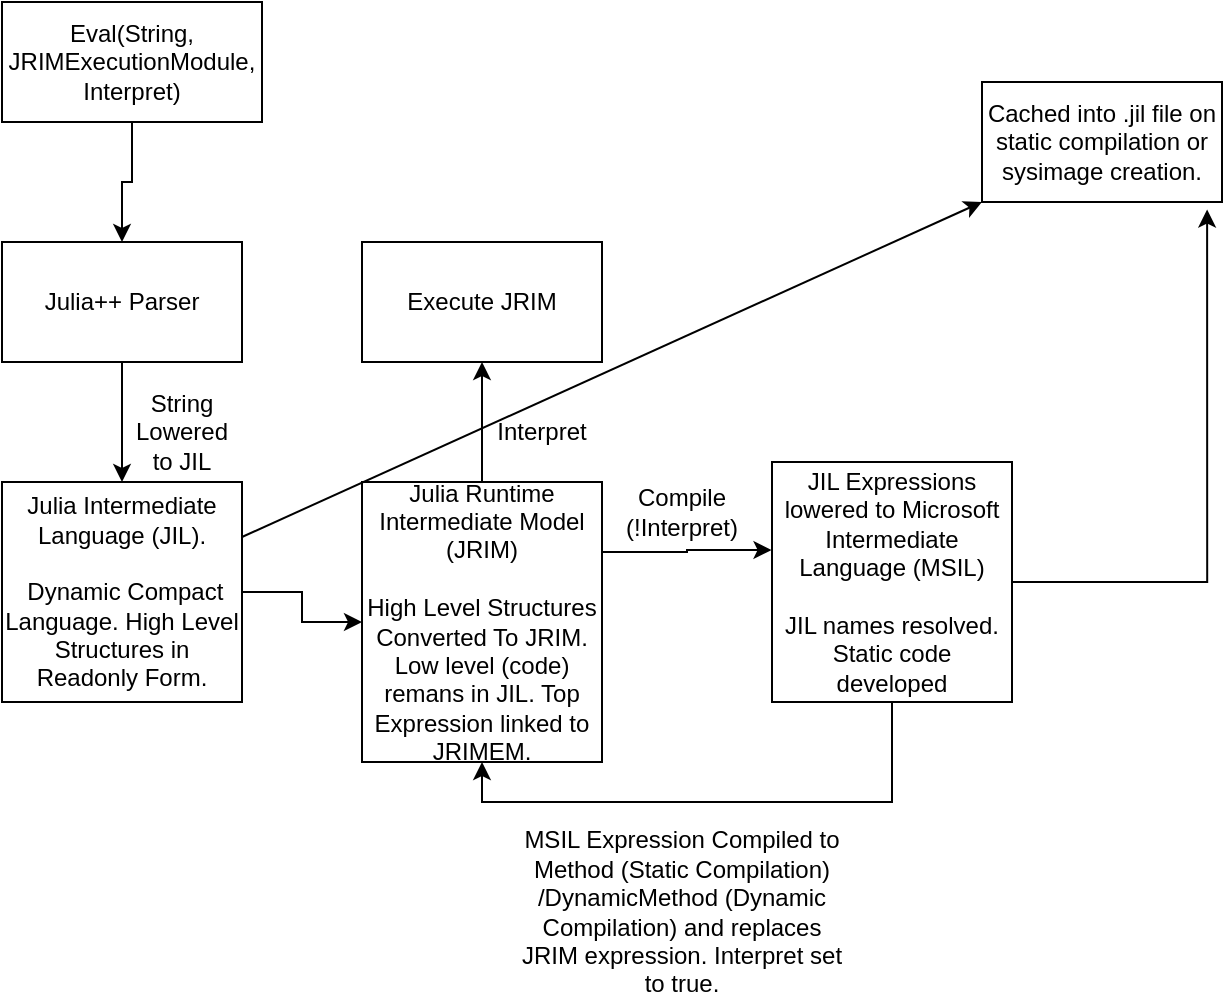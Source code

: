 <mxfile version="20.4.0" type="device"><diagram id="kgpKYQtTHZ0yAKxKKP6v" name="Page-1"><mxGraphModel dx="1093" dy="548" grid="1" gridSize="10" guides="1" tooltips="1" connect="1" arrows="1" fold="1" page="1" pageScale="1" pageWidth="850" pageHeight="1100" math="0" shadow="0"><root><mxCell id="0"/><mxCell id="1" parent="0"/><mxCell id="dyfloJCdP2QniH6YXvhP-10" style="edgeStyle=orthogonalEdgeStyle;rounded=0;orthogonalLoop=1;jettySize=auto;html=1;exitX=0.5;exitY=1;exitDx=0;exitDy=0;entryX=0.5;entryY=0;entryDx=0;entryDy=0;" edge="1" parent="1" source="dyfloJCdP2QniH6YXvhP-1" target="dyfloJCdP2QniH6YXvhP-4"><mxGeometry relative="1" as="geometry"/></mxCell><mxCell id="dyfloJCdP2QniH6YXvhP-1" value="Eval(String, JRIMExecutionModule, Interpret)" style="rounded=0;whiteSpace=wrap;html=1;" vertex="1" parent="1"><mxGeometry x="40" y="40" width="130" height="60" as="geometry"/></mxCell><mxCell id="dyfloJCdP2QniH6YXvhP-2" value="" style="endArrow=classic;html=1;rounded=0;startArrow=none;" edge="1" parent="1" source="dyfloJCdP2QniH6YXvhP-4"><mxGeometry width="50" height="50" relative="1" as="geometry"><mxPoint x="100" y="100" as="sourcePoint"/><mxPoint x="100" y="160" as="targetPoint"/></mxGeometry></mxCell><mxCell id="dyfloJCdP2QniH6YXvhP-46" style="edgeStyle=orthogonalEdgeStyle;rounded=0;orthogonalLoop=1;jettySize=auto;html=1;exitX=1;exitY=0.5;exitDx=0;exitDy=0;entryX=0;entryY=0.5;entryDx=0;entryDy=0;" edge="1" parent="1" source="dyfloJCdP2QniH6YXvhP-5" target="dyfloJCdP2QniH6YXvhP-30"><mxGeometry relative="1" as="geometry"/></mxCell><mxCell id="dyfloJCdP2QniH6YXvhP-5" value="Julia Intermediate Language (JIL).&lt;br&gt;&lt;br&gt;&amp;nbsp;Dynamic Compact Language. High Level Structures in Readonly Form." style="rounded=0;whiteSpace=wrap;html=1;" vertex="1" parent="1"><mxGeometry x="40" y="280" width="120" height="110" as="geometry"/></mxCell><mxCell id="dyfloJCdP2QniH6YXvhP-9" style="edgeStyle=orthogonalEdgeStyle;rounded=0;orthogonalLoop=1;jettySize=auto;html=1;exitX=0.5;exitY=1;exitDx=0;exitDy=0;entryX=0.5;entryY=0;entryDx=0;entryDy=0;" edge="1" parent="1" source="dyfloJCdP2QniH6YXvhP-4" target="dyfloJCdP2QniH6YXvhP-5"><mxGeometry relative="1" as="geometry"/></mxCell><mxCell id="dyfloJCdP2QniH6YXvhP-4" value="Julia++ Parser" style="rounded=0;whiteSpace=wrap;html=1;" vertex="1" parent="1"><mxGeometry x="40" y="160" width="120" height="60" as="geometry"/></mxCell><mxCell id="dyfloJCdP2QniH6YXvhP-11" value="String Lowered to JIL" style="text;html=1;strokeColor=none;fillColor=none;align=center;verticalAlign=middle;whiteSpace=wrap;rounded=0;" vertex="1" parent="1"><mxGeometry x="100" y="240" width="60" height="30" as="geometry"/></mxCell><mxCell id="dyfloJCdP2QniH6YXvhP-43" style="edgeStyle=orthogonalEdgeStyle;rounded=0;orthogonalLoop=1;jettySize=auto;html=1;exitX=1;exitY=0.25;exitDx=0;exitDy=0;entryX=-0.002;entryY=0.367;entryDx=0;entryDy=0;entryPerimeter=0;" edge="1" parent="1" source="dyfloJCdP2QniH6YXvhP-30" target="dyfloJCdP2QniH6YXvhP-41"><mxGeometry relative="1" as="geometry"/></mxCell><mxCell id="dyfloJCdP2QniH6YXvhP-30" value="Julia Runtime Intermediate Model (JRIM)&lt;br&gt;&lt;br&gt;High Level Structures Converted To JRIM. Low level (code) remans in JIL. Top Expression linked to JRIMEM." style="rounded=0;whiteSpace=wrap;html=1;" vertex="1" parent="1"><mxGeometry x="220" y="280" width="120" height="140" as="geometry"/></mxCell><mxCell id="dyfloJCdP2QniH6YXvhP-36" value="Execute JRIM" style="rounded=0;whiteSpace=wrap;html=1;" vertex="1" parent="1"><mxGeometry x="220" y="160" width="120" height="60" as="geometry"/></mxCell><mxCell id="dyfloJCdP2QniH6YXvhP-37" value="" style="endArrow=classic;html=1;rounded=0;" edge="1" parent="1"><mxGeometry width="50" height="50" relative="1" as="geometry"><mxPoint x="280" y="280" as="sourcePoint"/><mxPoint x="280" y="220" as="targetPoint"/></mxGeometry></mxCell><mxCell id="dyfloJCdP2QniH6YXvhP-38" value="Interpret" style="text;html=1;strokeColor=none;fillColor=none;align=center;verticalAlign=middle;whiteSpace=wrap;rounded=0;" vertex="1" parent="1"><mxGeometry x="280" y="240" width="60" height="30" as="geometry"/></mxCell><mxCell id="dyfloJCdP2QniH6YXvhP-57" style="edgeStyle=orthogonalEdgeStyle;rounded=0;orthogonalLoop=1;jettySize=auto;html=1;exitX=0.5;exitY=1;exitDx=0;exitDy=0;entryX=0.5;entryY=1;entryDx=0;entryDy=0;" edge="1" parent="1" source="dyfloJCdP2QniH6YXvhP-41" target="dyfloJCdP2QniH6YXvhP-30"><mxGeometry relative="1" as="geometry"/></mxCell><mxCell id="dyfloJCdP2QniH6YXvhP-59" style="edgeStyle=orthogonalEdgeStyle;rounded=0;orthogonalLoop=1;jettySize=auto;html=1;exitX=1;exitY=0.5;exitDx=0;exitDy=0;entryX=0.938;entryY=1.063;entryDx=0;entryDy=0;entryPerimeter=0;" edge="1" parent="1" source="dyfloJCdP2QniH6YXvhP-41" target="dyfloJCdP2QniH6YXvhP-50"><mxGeometry relative="1" as="geometry"><mxPoint x="640" y="260" as="targetPoint"/></mxGeometry></mxCell><mxCell id="dyfloJCdP2QniH6YXvhP-41" value="JIL Expressions lowered to Microsoft Intermediate Language (MSIL)&lt;br&gt;&lt;br&gt;JIL names resolved. Static code developed" style="rounded=0;whiteSpace=wrap;html=1;" vertex="1" parent="1"><mxGeometry x="425" y="270" width="120" height="120" as="geometry"/></mxCell><mxCell id="dyfloJCdP2QniH6YXvhP-44" value="Compile (!Interpret)" style="text;html=1;strokeColor=none;fillColor=none;align=center;verticalAlign=middle;whiteSpace=wrap;rounded=0;" vertex="1" parent="1"><mxGeometry x="350" y="280" width="60" height="30" as="geometry"/></mxCell><mxCell id="dyfloJCdP2QniH6YXvhP-50" value="Cached into .jil file on static compilation or sysimage creation." style="rounded=0;whiteSpace=wrap;html=1;" vertex="1" parent="1"><mxGeometry x="530" y="80" width="120" height="60" as="geometry"/></mxCell><mxCell id="dyfloJCdP2QniH6YXvhP-52" value="" style="endArrow=classic;html=1;rounded=0;exitX=1;exitY=0.25;exitDx=0;exitDy=0;entryX=0;entryY=1;entryDx=0;entryDy=0;" edge="1" parent="1" source="dyfloJCdP2QniH6YXvhP-5" target="dyfloJCdP2QniH6YXvhP-50"><mxGeometry width="50" height="50" relative="1" as="geometry"><mxPoint x="470" y="170" as="sourcePoint"/><mxPoint x="520" y="120" as="targetPoint"/></mxGeometry></mxCell><mxCell id="dyfloJCdP2QniH6YXvhP-58" value="MSIL Expression Compiled to Method (Static Compilation) /DynamicMethod (Dynamic Compilation) and replaces JRIM expression. Interpret set to true." style="text;html=1;strokeColor=none;fillColor=none;align=center;verticalAlign=middle;whiteSpace=wrap;rounded=0;" vertex="1" parent="1"><mxGeometry x="295" y="480" width="170" height="30" as="geometry"/></mxCell></root></mxGraphModel></diagram></mxfile>